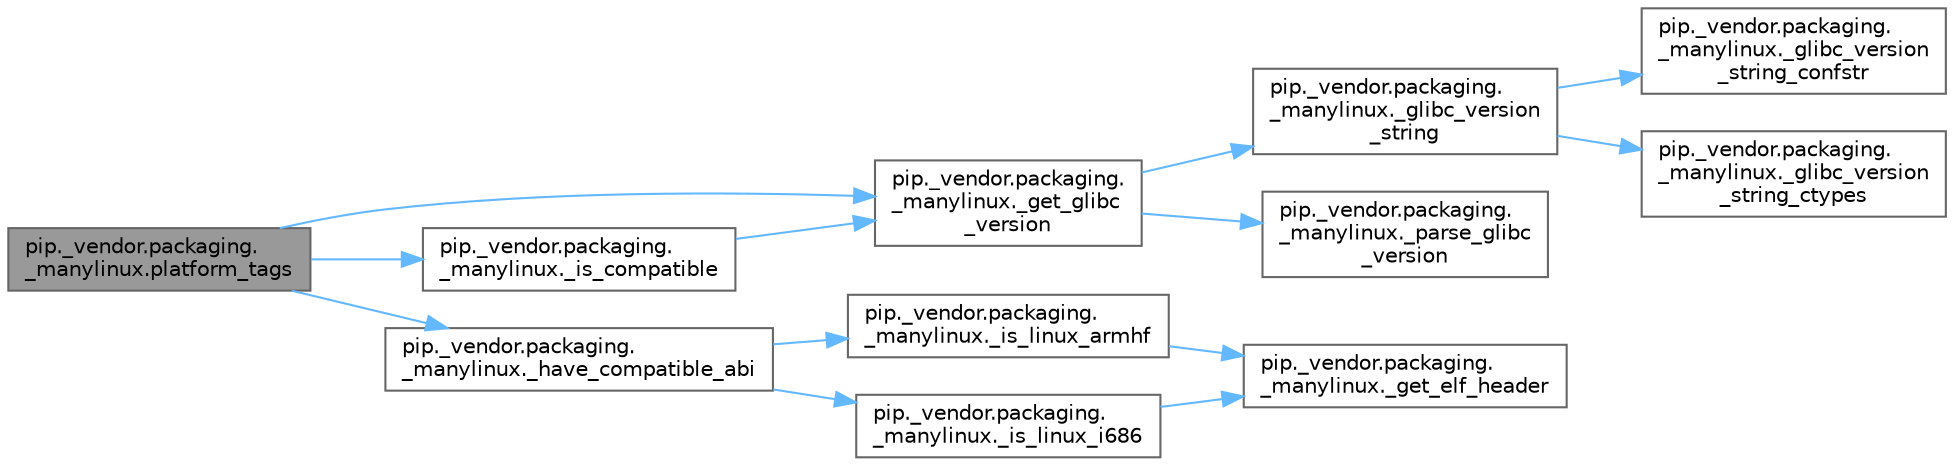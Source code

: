 digraph "pip._vendor.packaging._manylinux.platform_tags"
{
 // LATEX_PDF_SIZE
  bgcolor="transparent";
  edge [fontname=Helvetica,fontsize=10,labelfontname=Helvetica,labelfontsize=10];
  node [fontname=Helvetica,fontsize=10,shape=box,height=0.2,width=0.4];
  rankdir="LR";
  Node1 [id="Node000001",label="pip._vendor.packaging.\l_manylinux.platform_tags",height=0.2,width=0.4,color="gray40", fillcolor="grey60", style="filled", fontcolor="black",tooltip=" "];
  Node1 -> Node2 [id="edge1_Node000001_Node000002",color="steelblue1",style="solid",tooltip=" "];
  Node2 [id="Node000002",label="pip._vendor.packaging.\l_manylinux._get_glibc\l_version",height=0.2,width=0.4,color="grey40", fillcolor="white", style="filled",URL="$namespacepip_1_1__vendor_1_1packaging_1_1__manylinux.html#ab44c7367067fbd05ab4962eab6fd766e",tooltip=" "];
  Node2 -> Node3 [id="edge2_Node000002_Node000003",color="steelblue1",style="solid",tooltip=" "];
  Node3 [id="Node000003",label="pip._vendor.packaging.\l_manylinux._glibc_version\l_string",height=0.2,width=0.4,color="grey40", fillcolor="white", style="filled",URL="$namespacepip_1_1__vendor_1_1packaging_1_1__manylinux.html#a4131723784d2644d553ed3bb497f7550",tooltip=" "];
  Node3 -> Node4 [id="edge3_Node000003_Node000004",color="steelblue1",style="solid",tooltip=" "];
  Node4 [id="Node000004",label="pip._vendor.packaging.\l_manylinux._glibc_version\l_string_confstr",height=0.2,width=0.4,color="grey40", fillcolor="white", style="filled",URL="$namespacepip_1_1__vendor_1_1packaging_1_1__manylinux.html#a63777dbfd883c936696650c8d0021d76",tooltip=" "];
  Node3 -> Node5 [id="edge4_Node000003_Node000005",color="steelblue1",style="solid",tooltip=" "];
  Node5 [id="Node000005",label="pip._vendor.packaging.\l_manylinux._glibc_version\l_string_ctypes",height=0.2,width=0.4,color="grey40", fillcolor="white", style="filled",URL="$namespacepip_1_1__vendor_1_1packaging_1_1__manylinux.html#a678e8dd7367f34cca3431a06fef7079f",tooltip=" "];
  Node2 -> Node6 [id="edge5_Node000002_Node000006",color="steelblue1",style="solid",tooltip=" "];
  Node6 [id="Node000006",label="pip._vendor.packaging.\l_manylinux._parse_glibc\l_version",height=0.2,width=0.4,color="grey40", fillcolor="white", style="filled",URL="$namespacepip_1_1__vendor_1_1packaging_1_1__manylinux.html#a8a14994da3863825d67608ca121b4de4",tooltip=" "];
  Node1 -> Node7 [id="edge6_Node000001_Node000007",color="steelblue1",style="solid",tooltip=" "];
  Node7 [id="Node000007",label="pip._vendor.packaging.\l_manylinux._have_compatible_abi",height=0.2,width=0.4,color="grey40", fillcolor="white", style="filled",URL="$namespacepip_1_1__vendor_1_1packaging_1_1__manylinux.html#a4112fe640a538e4b48c212c7b2084a14",tooltip=" "];
  Node7 -> Node8 [id="edge7_Node000007_Node000008",color="steelblue1",style="solid",tooltip=" "];
  Node8 [id="Node000008",label="pip._vendor.packaging.\l_manylinux._is_linux_armhf",height=0.2,width=0.4,color="grey40", fillcolor="white", style="filled",URL="$namespacepip_1_1__vendor_1_1packaging_1_1__manylinux.html#ae199172cc7aa348492ce5598211b37d4",tooltip=" "];
  Node8 -> Node9 [id="edge8_Node000008_Node000009",color="steelblue1",style="solid",tooltip=" "];
  Node9 [id="Node000009",label="pip._vendor.packaging.\l_manylinux._get_elf_header",height=0.2,width=0.4,color="grey40", fillcolor="white", style="filled",URL="$namespacepip_1_1__vendor_1_1packaging_1_1__manylinux.html#aba87eadf19f7b552e3a8dc5890419b4e",tooltip=" "];
  Node7 -> Node10 [id="edge9_Node000007_Node000010",color="steelblue1",style="solid",tooltip=" "];
  Node10 [id="Node000010",label="pip._vendor.packaging.\l_manylinux._is_linux_i686",height=0.2,width=0.4,color="grey40", fillcolor="white", style="filled",URL="$namespacepip_1_1__vendor_1_1packaging_1_1__manylinux.html#a04bae9f99e8d1ce09e3df08ff3d414a1",tooltip=" "];
  Node10 -> Node9 [id="edge10_Node000010_Node000009",color="steelblue1",style="solid",tooltip=" "];
  Node1 -> Node11 [id="edge11_Node000001_Node000011",color="steelblue1",style="solid",tooltip=" "];
  Node11 [id="Node000011",label="pip._vendor.packaging.\l_manylinux._is_compatible",height=0.2,width=0.4,color="grey40", fillcolor="white", style="filled",URL="$namespacepip_1_1__vendor_1_1packaging_1_1__manylinux.html#a61546c2d9ac9ede1ea3ab783fe187e59",tooltip=" "];
  Node11 -> Node2 [id="edge12_Node000011_Node000002",color="steelblue1",style="solid",tooltip=" "];
}
